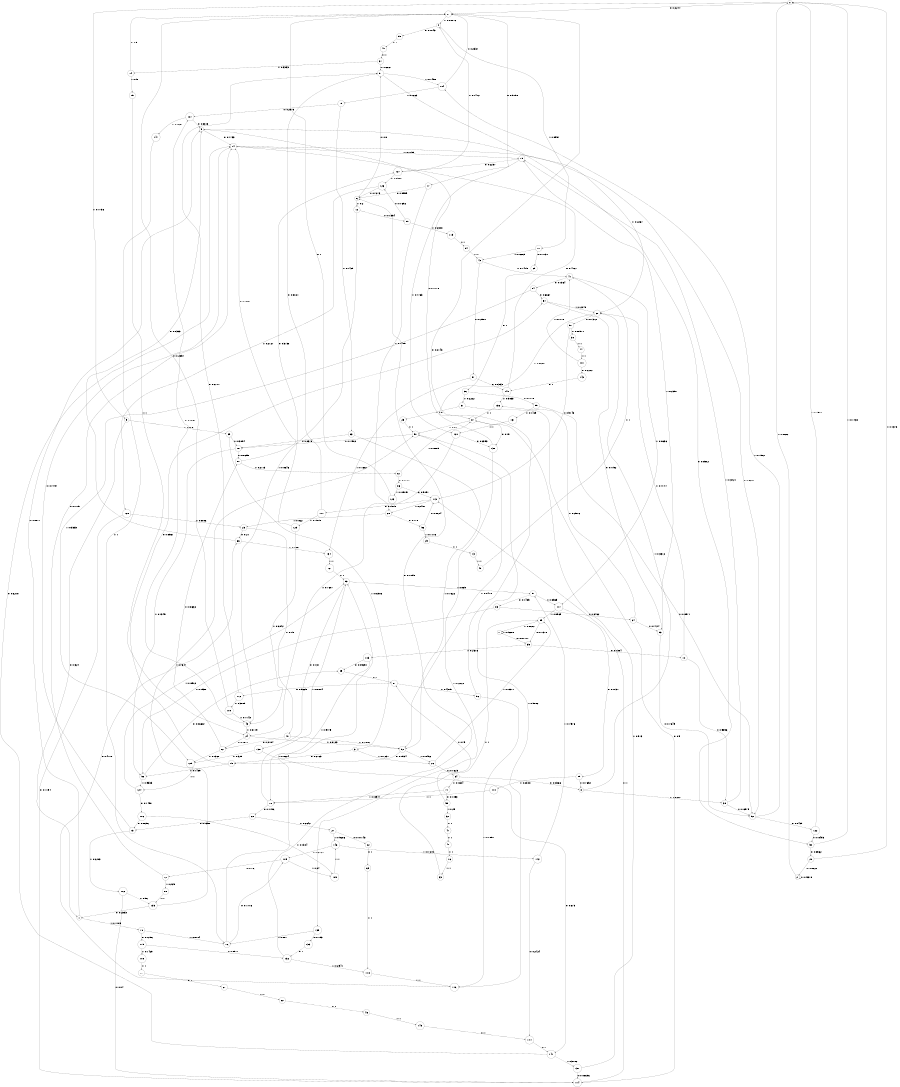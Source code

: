 digraph "ch6randomL10" {
size = "6,8.5";
ratio = "fill";
node [shape = circle];
node [fontsize = 24];
edge [fontsize = 24];
0 -> 21 [label = "0: 0.2244   "];
0 -> 9 [label = "1: 0.7756   "];
1 -> 5 [label = "0: 0.8817   "];
1 -> 70 [label = "1: 0.1183   "];
2 -> 2 [label = "0: 0.9318   "];
2 -> 0 [label = "1: 0.0682   "];
3 -> 19 [label = "0: 0.2763   "];
3 -> 26 [label = "1: 0.7237   "];
4 -> 55 [label = "0: 0.1043   "];
4 -> 11 [label = "1: 0.8957   "];
5 -> 74 [label = "0: 0.7733   "];
5 -> 60 [label = "1: 0.2267   "];
6 -> 51 [label = "0: 0.8      "];
6 -> 12 [label = "1: 0.2      "];
7 -> 35 [label = "0: 0.07117  "];
7 -> 7 [label = "1: 0.9288   "];
8 -> 38 [label = "0: 0.6688   "];
8 -> 60 [label = "1: 0.3312   "];
9 -> 1 [label = "0: 0.324    "];
9 -> 39 [label = "1: 0.676    "];
10 -> 38 [label = "0: 0.5856   "];
10 -> 60 [label = "1: 0.4144   "];
11 -> 65 [label = "0: 0.1731   "];
11 -> 42 [label = "1: 0.8269   "];
12 -> 95 [label = "0: 0.1354   "];
12 -> 43 [label = "1: 0.8646   "];
13 -> 45 [label = "1: 1        "];
14 -> 21 [label = "0: 0.5      "];
14 -> 15 [label = "1: 0.5      "];
15 -> 24 [label = "1: 1        "];
16 -> 33 [label = "1: 1        "];
17 -> 6 [label = "0: 0.8595   "];
17 -> 28 [label = "1: 0.1405   "];
18 -> 80 [label = "0: 0.8655   "];
18 -> 98 [label = "1: 0.1345   "];
19 -> 54 [label = "0: 0.8561   "];
19 -> 98 [label = "1: 0.1439   "];
20 -> 2 [label = "0: 0.8622   "];
20 -> 0 [label = "1: 0.1378   "];
21 -> 17 [label = "0: 0.9198   "];
21 -> 4 [label = "1: 0.08016  "];
22 -> 69 [label = "0: 1        "];
23 -> 66 [label = "0: 0.21     "];
23 -> 40 [label = "1: 0.79     "];
24 -> 82 [label = "0: 0.1877   "];
24 -> 92 [label = "1: 0.8123   "];
25 -> 90 [label = "1: 1        "];
26 -> 34 [label = "0: 0.1623   "];
26 -> 59 [label = "1: 0.8377   "];
27 -> 22 [label = "0: 0.07143  "];
27 -> 146 [label = "1: 0.9286   "];
28 -> 56 [label = "0: 0.178    "];
28 -> 23 [label = "1: 0.822    "];
29 -> 13 [label = "1: 1        "];
30 -> 44 [label = "1: 1        "];
31 -> 114 [label = "0: 0.5      "];
31 -> 25 [label = "1: 0.5      "];
32 -> 47 [label = "1: 1        "];
33 -> 59 [label = "1: 1        "];
34 -> 8 [label = "0: 0.8366   "];
34 -> 71 [label = "1: 0.1634   "];
35 -> 10 [label = "0: 0.7384   "];
35 -> 103 [label = "1: 0.2616   "];
36 -> 99 [label = "0: 0.7778   "];
36 -> 31 [label = "1: 0.2222   "];
37 -> 51 [label = "0: 0.6667   "];
37 -> 14 [label = "1: 0.3333   "];
38 -> 52 [label = "0: 0.6579   "];
38 -> 79 [label = "1: 0.3421   "];
39 -> 18 [label = "0: 0.3094   "];
39 -> 3 [label = "1: 0.6906   "];
40 -> 82 [label = "0: 0.2184   "];
40 -> 92 [label = "1: 0.7816   "];
41 -> 84 [label = "0: 0.1364   "];
41 -> 117 [label = "1: 0.8636   "];
42 -> 97 [label = "0: 0.2581   "];
42 -> 41 [label = "1: 0.7419   "];
43 -> 107 [label = "0: 0.1881   "];
43 -> 24 [label = "1: 0.8119   "];
44 -> 101 [label = "1: 1        "];
45 -> 41 [label = "1: 1        "];
46 -> 145 [label = "1: 1        "];
47 -> 48 [label = "1: 1        "];
48 -> 16 [label = "1: 1        "];
49 -> 37 [label = "0: 1        "];
50 -> 20 [label = "0: 0.8562   "];
50 -> 0 [label = "1: 0.1438   "];
51 -> 50 [label = "0: 0.8502   "];
51 -> 104 [label = "1: 0.1498   "];
52 -> 122 [label = "0: 0.8439   "];
52 -> 104 [label = "1: 0.1561   "];
53 -> 52 [label = "0: 0.7649   "];
53 -> 79 [label = "1: 0.2351   "];
54 -> 53 [label = "0: 0.7752   "];
54 -> 60 [label = "1: 0.2248   "];
55 -> 49 [label = "0: 1        "];
56 -> 113 [label = "0: 0.8824   "];
56 -> 29 [label = "1: 0.1176   "];
57 -> 113 [label = "0: 0.9143   "];
57 -> 30 [label = "1: 0.08571  "];
58 -> 81 [label = "0: 0.75     "];
58 -> 32 [label = "1: 0.25     "];
59 -> 35 [label = "0: 0.1318   "];
59 -> 7 [label = "1: 0.8682   "];
60 -> 57 [label = "0: 0.1312   "];
60 -> 87 [label = "1: 0.8688   "];
61 -> 86 [label = "0: 0.1111   "];
61 -> 87 [label = "1: 0.8889   "];
62 -> 46 [label = "1: 1        "];
63 -> 18 [label = "0: 0.2378   "];
63 -> 92 [label = "1: 0.7622   "];
64 -> 53 [label = "0: 0.7424   "];
64 -> 136 [label = "1: 0.2576   "];
65 -> 36 [label = "0: 1        "];
66 -> 5 [label = "0: 0.8333   "];
66 -> 134 [label = "1: 0.1667   "];
67 -> 62 [label = "1: 1        "];
68 -> 73 [label = "0: 0.7358   "];
68 -> 27 [label = "1: 0.2642   "];
69 -> 118 [label = "1: 1        "];
70 -> 115 [label = "0: 0.1296   "];
70 -> 76 [label = "1: 0.8704   "];
71 -> 58 [label = "0: 0.1053   "];
71 -> 78 [label = "1: 0.8947   "];
72 -> 74 [label = "0: 0.775    "];
72 -> 88 [label = "1: 0.225    "];
73 -> 74 [label = "0: 0.7797   "];
73 -> 102 [label = "1: 0.2203   "];
74 -> 52 [label = "0: 0.8201   "];
74 -> 79 [label = "1: 0.1799   "];
75 -> 107 [label = "0: 0.2575   "];
75 -> 63 [label = "1: 0.7425   "];
76 -> 105 [label = "0: 0.1776   "];
76 -> 93 [label = "1: 0.8224   "];
77 -> 67 [label = "0: 1        "];
78 -> 68 [label = "0: 0.1196   "];
78 -> 93 [label = "1: 0.8804   "];
79 -> 127 [label = "0: 0.2237   "];
79 -> 120 [label = "1: 0.7763   "];
80 -> 74 [label = "0: 0.7887   "];
80 -> 61 [label = "1: 0.2113   "];
81 -> 112 [label = "0: 0.5625   "];
81 -> 96 [label = "1: 0.4375   "];
82 -> 80 [label = "0: 0.8632   "];
82 -> 129 [label = "1: 0.1368   "];
83 -> 64 [label = "0: 0.8462   "];
83 -> 98 [label = "1: 0.1538   "];
84 -> 54 [label = "0: 0.6667   "];
84 -> 129 [label = "1: 0.3333   "];
85 -> 81 [label = "0: 1        "];
86 -> 113 [label = "0: 0.9091   "];
86 -> 123 [label = "1: 0.09091  "];
87 -> 130 [label = "0: 0.19     "];
87 -> 90 [label = "1: 0.81     "];
88 -> 135 [label = "1: 1        "];
89 -> 8 [label = "0: 0.7692   "];
89 -> 110 [label = "1: 0.2308   "];
90 -> 18 [label = "0: 0.1582   "];
90 -> 92 [label = "1: 0.8418   "];
91 -> 83 [label = "0: 0.1435   "];
91 -> 117 [label = "1: 0.8565   "];
92 -> 19 [label = "0: 0.1534   "];
92 -> 26 [label = "1: 0.8466   "];
93 -> 138 [label = "0: 0.131    "];
93 -> 91 [label = "1: 0.869    "];
94 -> 42 [label = "1: 1        "];
95 -> 126 [label = "0: 0.7692   "];
95 -> 119 [label = "1: 0.2308   "];
96 -> 21 [label = "0: 0.2143   "];
96 -> 116 [label = "1: 0.7857   "];
97 -> 140 [label = "0: 0.8333   "];
97 -> 134 [label = "1: 0.1667   "];
98 -> 85 [label = "0: 0.06667  "];
98 -> 124 [label = "1: 0.9333   "];
99 -> 52 [label = "0: 0.8571   "];
99 -> 131 [label = "1: 0.1429   "];
100 -> 21 [label = "0: 0.2857   "];
100 -> 43 [label = "1: 0.7143   "];
101 -> 143 [label = "0: 0.2222   "];
101 -> 41 [label = "1: 0.7778   "];
102 -> 114 [label = "0: 0.04     "];
102 -> 135 [label = "1: 0.96     "];
103 -> 85 [label = "0: 0.05251  "];
103 -> 78 [label = "1: 0.9475   "];
104 -> 21 [label = "0: 0.2337   "];
104 -> 75 [label = "1: 0.7663   "];
105 -> 72 [label = "0: 0.76     "];
105 -> 109 [label = "1: 0.24     "];
106 -> 73 [label = "0: 0.8696   "];
106 -> 109 [label = "1: 0.1304   "];
107 -> 5 [label = "0: 0.8313   "];
107 -> 147 [label = "1: 0.1687   "];
108 -> 77 [label = "1: 1        "];
109 -> 146 [label = "1: 1        "];
110 -> 78 [label = "1: 1        "];
111 -> 51 [label = "0: 0.8021   "];
111 -> 125 [label = "1: 0.1979   "];
112 -> 51 [label = "0: 0.6111   "];
112 -> 100 [label = "1: 0.3889   "];
113 -> 111 [label = "0: 0.7519   "];
113 -> 28 [label = "1: 0.2481   "];
114 -> 113 [label = "0: 1        "];
115 -> 132 [label = "0: 0.8571   "];
115 -> 108 [label = "1: 0.1429   "];
116 -> 66 [label = "0: 0.4118   "];
116 -> 90 [label = "1: 0.5882   "];
117 -> 89 [label = "0: 0.1031   "];
117 -> 59 [label = "1: 0.8969   "];
118 -> 116 [label = "1: 1        "];
119 -> 94 [label = "1: 1        "];
120 -> 130 [label = "0: 0.2393   "];
120 -> 24 [label = "1: 0.7607   "];
121 -> 93 [label = "1: 1        "];
122 -> 50 [label = "0: 0.8493   "];
122 -> 0 [label = "1: 0.1507   "];
123 -> 21 [label = "0: 1        "];
124 -> 106 [label = "0: 0.1498   "];
124 -> 93 [label = "1: 0.8502   "];
125 -> 127 [label = "0: 0.3158   "];
125 -> 43 [label = "1: 0.6842   "];
126 -> 6 [label = "0: 0.7273   "];
126 -> 128 [label = "1: 0.2727   "];
127 -> 126 [label = "0: 0.8588   "];
127 -> 4 [label = "1: 0.1412   "];
128 -> 114 [label = "0: 0.1194   "];
128 -> 23 [label = "1: 0.8806   "];
129 -> 124 [label = "1: 1        "];
130 -> 5 [label = "0: 0.7778   "];
130 -> 139 [label = "1: 0.2222   "];
131 -> 120 [label = "1: 1        "];
132 -> 6 [label = "0: 0.7059   "];
132 -> 118 [label = "1: 0.2941   "];
133 -> 132 [label = "0: 1        "];
134 -> 121 [label = "1: 1        "];
135 -> 1 [label = "0: 0.2353   "];
135 -> 90 [label = "1: 0.7647   "];
136 -> 87 [label = "1: 1        "];
137 -> 114 [label = "0: 0.08696  "];
137 -> 87 [label = "1: 0.913    "];
138 -> 141 [label = "0: 0.675    "];
138 -> 129 [label = "1: 0.325    "];
139 -> 133 [label = "0: 0.193    "];
139 -> 76 [label = "1: 0.807    "];
140 -> 74 [label = "0: 0.4167   "];
140 -> 136 [label = "1: 0.5833   "];
141 -> 74 [label = "0: 0.6218   "];
141 -> 137 [label = "1: 0.3782   "];
142 -> 144 [label = "0: 0.2424   "];
142 -> 91 [label = "1: 0.7576   "];
143 -> 140 [label = "0: 1        "];
144 -> 141 [label = "0: 1        "];
145 -> 144 [label = "0: 1        "];
146 -> 105 [label = "0: 0.2727   "];
146 -> 142 [label = "1: 0.7273   "];
147 -> 76 [label = "1: 1        "];
}